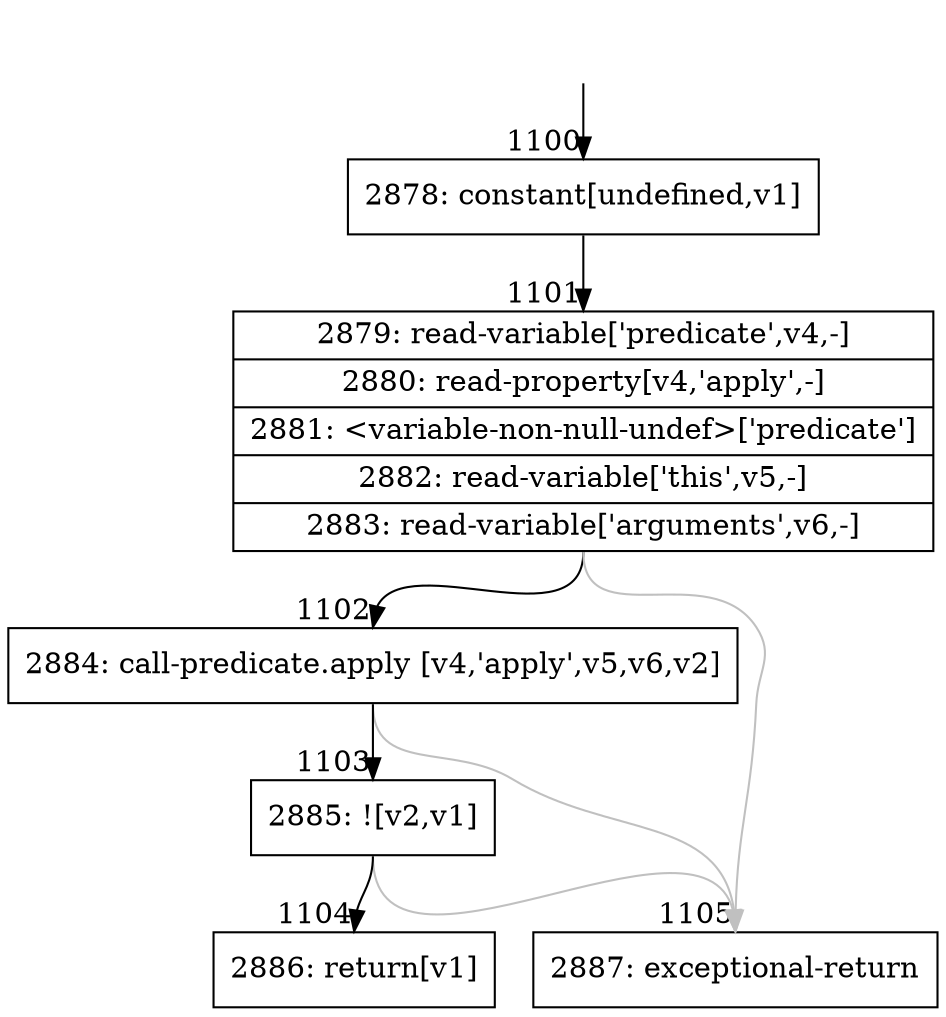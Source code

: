 digraph {
rankdir="TD"
BB_entry94[shape=none,label=""];
BB_entry94 -> BB1100 [tailport=s, headport=n, headlabel="    1100"]
BB1100 [shape=record label="{2878: constant[undefined,v1]}" ] 
BB1100 -> BB1101 [tailport=s, headport=n, headlabel="      1101"]
BB1101 [shape=record label="{2879: read-variable['predicate',v4,-]|2880: read-property[v4,'apply',-]|2881: \<variable-non-null-undef\>['predicate']|2882: read-variable['this',v5,-]|2883: read-variable['arguments',v6,-]}" ] 
BB1101 -> BB1102 [tailport=s, headport=n, headlabel="      1102"]
BB1101 -> BB1105 [tailport=s, headport=n, color=gray, headlabel="      1105"]
BB1102 [shape=record label="{2884: call-predicate.apply [v4,'apply',v5,v6,v2]}" ] 
BB1102 -> BB1103 [tailport=s, headport=n, headlabel="      1103"]
BB1102 -> BB1105 [tailport=s, headport=n, color=gray]
BB1103 [shape=record label="{2885: ![v2,v1]}" ] 
BB1103 -> BB1104 [tailport=s, headport=n, headlabel="      1104"]
BB1103 -> BB1105 [tailport=s, headport=n, color=gray]
BB1104 [shape=record label="{2886: return[v1]}" ] 
BB1105 [shape=record label="{2887: exceptional-return}" ] 
//#$~ 859
}
